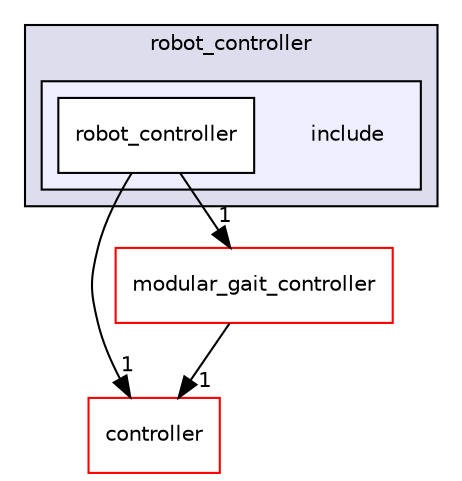 digraph "catkin_ws/src/control/robot_controller/include" {
  compound=true
  node [ fontsize="10", fontname="Helvetica"];
  edge [ labelfontsize="10", labelfontname="Helvetica"];
  subgraph clusterdir_f37b795a3dd1e31ccee6591fc01a7f18 {
    graph [ bgcolor="#ddddee", pencolor="black", label="robot_controller" fontname="Helvetica", fontsize="10", URL="dir_f37b795a3dd1e31ccee6591fc01a7f18.html"]
  subgraph clusterdir_9e88933bffb8c363040895dce01f25df {
    graph [ bgcolor="#eeeeff", pencolor="black", label="" URL="dir_9e88933bffb8c363040895dce01f25df.html"];
    dir_9e88933bffb8c363040895dce01f25df [shape=plaintext label="include"];
  dir_2e4c789d4e496e6c6598e6d51e3cab51 [shape=box label="robot_controller" fillcolor="white" style="filled" URL="dir_2e4c789d4e496e6c6598e6d51e3cab51.html"];
  }
  }
  dir_f18325caa9b500100f9e41ac088b4b56 [shape=box label="controller" fillcolor="white" style="filled" color="red" URL="dir_f18325caa9b500100f9e41ac088b4b56.html"];
  dir_9df13c985a4a121f40d831a26c919ebf [shape=box label="modular_gait_controller" fillcolor="white" style="filled" color="red" URL="dir_9df13c985a4a121f40d831a26c919ebf.html"];
  dir_9df13c985a4a121f40d831a26c919ebf->dir_f18325caa9b500100f9e41ac088b4b56 [headlabel="1", labeldistance=1.5 headhref="dir_000011_000008.html"];
  dir_2e4c789d4e496e6c6598e6d51e3cab51->dir_9df13c985a4a121f40d831a26c919ebf [headlabel="1", labeldistance=1.5 headhref="dir_000054_000011.html"];
  dir_2e4c789d4e496e6c6598e6d51e3cab51->dir_f18325caa9b500100f9e41ac088b4b56 [headlabel="1", labeldistance=1.5 headhref="dir_000054_000008.html"];
}
